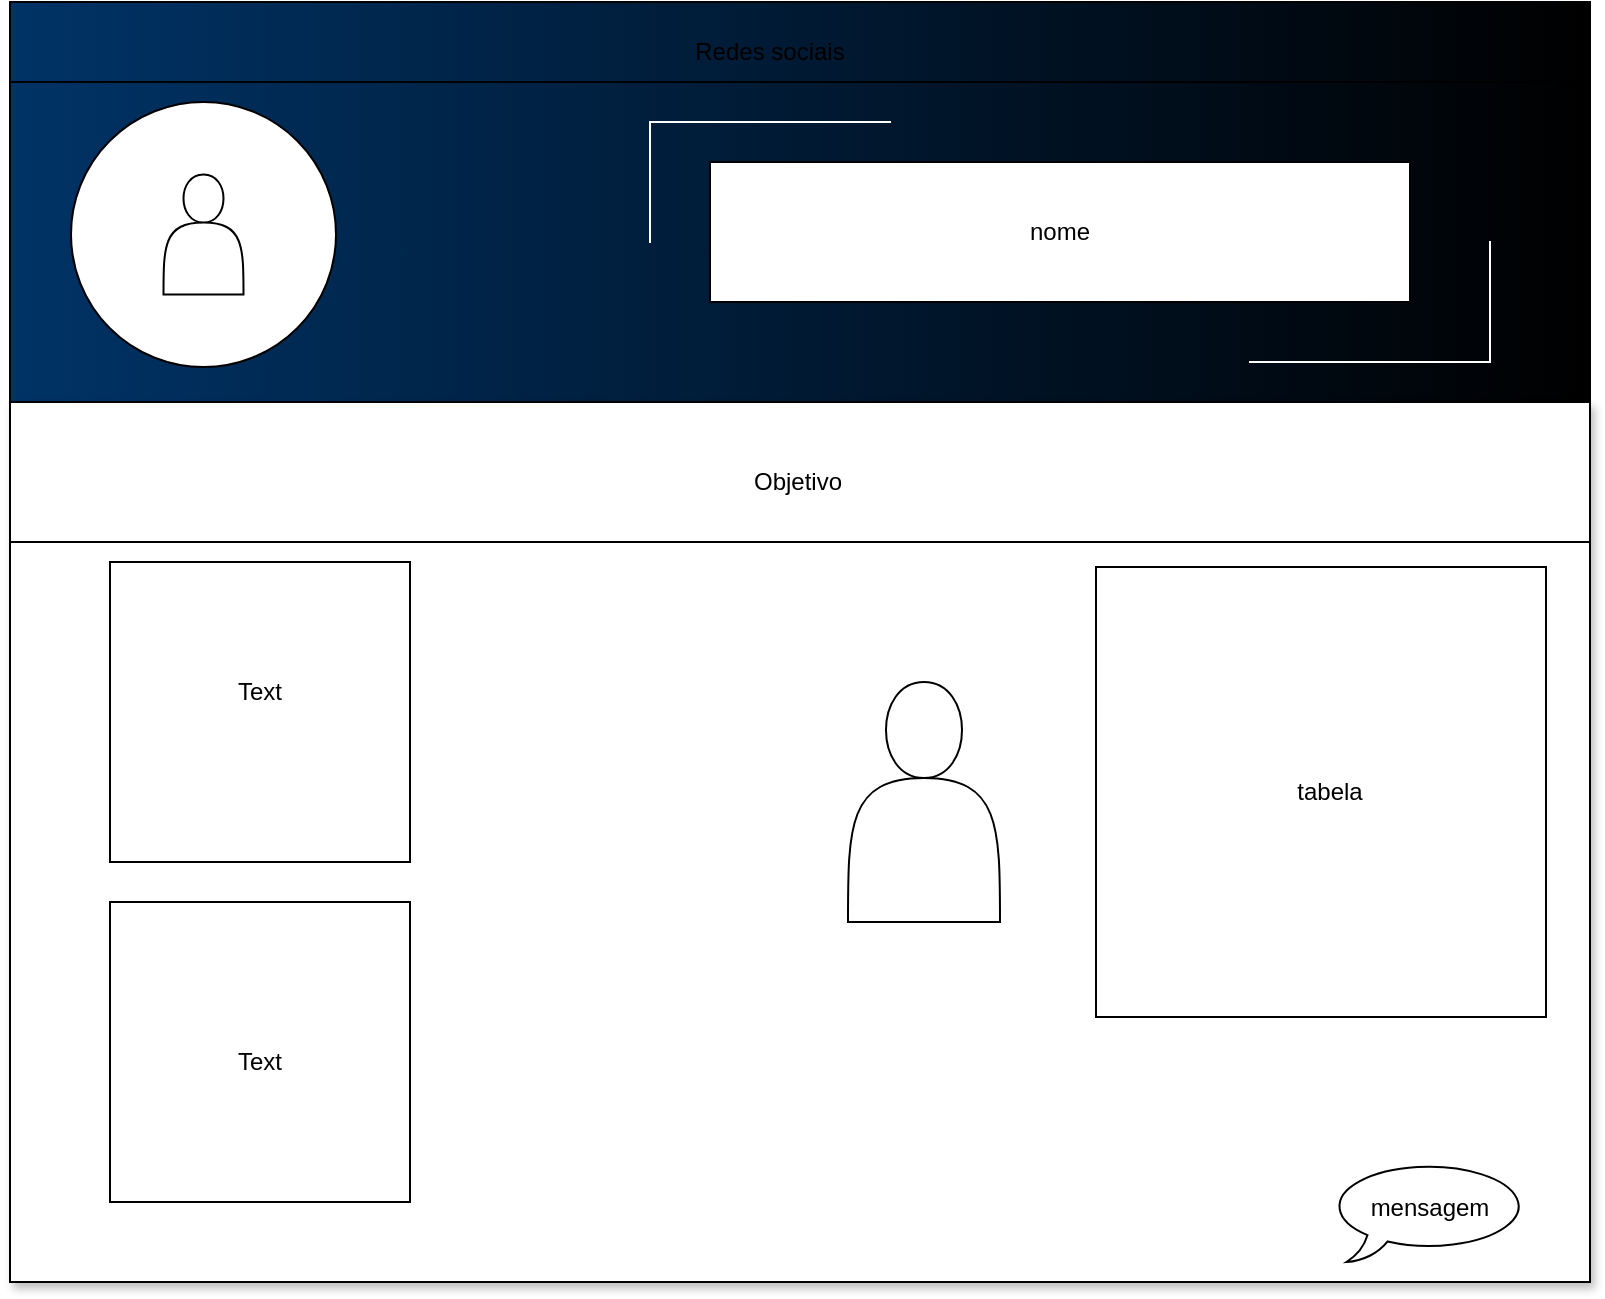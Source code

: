 <mxfile version="24.0.4" type="device">
  <diagram name="Página-1" id="SlJShpsi1j3gaMoGlSiY">
    <mxGraphModel dx="880" dy="470" grid="1" gridSize="10" guides="1" tooltips="1" connect="1" arrows="1" fold="1" page="1" pageScale="1" pageWidth="827" pageHeight="1169" math="0" shadow="0">
      <root>
        <mxCell id="0" />
        <mxCell id="1" parent="0" />
        <mxCell id="k0nVLyPXT_qbtcBdRxdq-1" value="" style="rounded=0;whiteSpace=wrap;html=1;gradientColor=#000000;fillColor=#003366;gradientDirection=east;" vertex="1" parent="1">
          <mxGeometry x="20" y="40" width="790" height="540" as="geometry" />
        </mxCell>
        <mxCell id="k0nVLyPXT_qbtcBdRxdq-3" value="" style="rounded=0;whiteSpace=wrap;html=1;gradientColor=#003366;fillColor=#000000;gradientDirection=west;" vertex="1" parent="1">
          <mxGeometry x="20" y="80" width="790" height="160" as="geometry" />
        </mxCell>
        <mxCell id="k0nVLyPXT_qbtcBdRxdq-5" value="" style="ellipse;whiteSpace=wrap;html=1;aspect=fixed;" vertex="1" parent="1">
          <mxGeometry x="50.5" y="90" width="132.5" height="132.5" as="geometry" />
        </mxCell>
        <mxCell id="k0nVLyPXT_qbtcBdRxdq-6" value="" style="shape=actor;whiteSpace=wrap;html=1;" vertex="1" parent="1">
          <mxGeometry x="96.75" y="126.25" width="40" height="60" as="geometry" />
        </mxCell>
        <mxCell id="k0nVLyPXT_qbtcBdRxdq-11" value="Text" style="text;html=1;align=center;verticalAlign=middle;whiteSpace=wrap;rounded=0;" vertex="1" parent="1">
          <mxGeometry x="530" y="141.25" width="60" height="30" as="geometry" />
        </mxCell>
        <mxCell id="k0nVLyPXT_qbtcBdRxdq-12" value="" style="rounded=0;whiteSpace=wrap;html=1;" vertex="1" parent="1">
          <mxGeometry x="370" y="120" width="350" height="70" as="geometry" />
        </mxCell>
        <mxCell id="k0nVLyPXT_qbtcBdRxdq-13" value="nome" style="text;html=1;align=center;verticalAlign=middle;whiteSpace=wrap;rounded=0;" vertex="1" parent="1">
          <mxGeometry x="515" y="140" width="60" height="30" as="geometry" />
        </mxCell>
        <mxCell id="k0nVLyPXT_qbtcBdRxdq-14" value="Redes sociais" style="text;html=1;align=center;verticalAlign=middle;whiteSpace=wrap;rounded=0;" vertex="1" parent="1">
          <mxGeometry x="330" y="50" width="140" height="30" as="geometry" />
        </mxCell>
        <mxCell id="k0nVLyPXT_qbtcBdRxdq-16" value="" style="shape=partialRectangle;whiteSpace=wrap;html=1;bottom=0;right=0;fillColor=none;strokeColor=#FFFFFF;" vertex="1" parent="1">
          <mxGeometry x="340" y="100" width="120" height="60" as="geometry" />
        </mxCell>
        <mxCell id="k0nVLyPXT_qbtcBdRxdq-17" value="" style="shape=partialRectangle;whiteSpace=wrap;html=1;top=0;left=0;fillColor=none;strokeColor=#FFFFFF;" vertex="1" parent="1">
          <mxGeometry x="640" y="160" width="120" height="60" as="geometry" />
        </mxCell>
        <mxCell id="k0nVLyPXT_qbtcBdRxdq-18" value="" style="rounded=0;whiteSpace=wrap;html=1;glass=0;shadow=1;textShadow=1;gradientColor=none;" vertex="1" parent="1">
          <mxGeometry x="20" y="240" width="790" height="440" as="geometry" />
        </mxCell>
        <mxCell id="k0nVLyPXT_qbtcBdRxdq-20" value="" style="rounded=0;whiteSpace=wrap;html=1;" vertex="1" parent="1">
          <mxGeometry x="20" y="240" width="790" height="70" as="geometry" />
        </mxCell>
        <mxCell id="k0nVLyPXT_qbtcBdRxdq-21" value="Objetivo" style="text;html=1;align=center;verticalAlign=middle;whiteSpace=wrap;rounded=0;" vertex="1" parent="1">
          <mxGeometry x="384" y="265" width="60" height="30" as="geometry" />
        </mxCell>
        <mxCell id="k0nVLyPXT_qbtcBdRxdq-22" value="" style="whiteSpace=wrap;html=1;aspect=fixed;" vertex="1" parent="1">
          <mxGeometry x="70" y="320" width="150" height="150" as="geometry" />
        </mxCell>
        <mxCell id="k0nVLyPXT_qbtcBdRxdq-23" value="" style="whiteSpace=wrap;html=1;aspect=fixed;" vertex="1" parent="1">
          <mxGeometry x="70" y="490" width="150" height="150" as="geometry" />
        </mxCell>
        <mxCell id="k0nVLyPXT_qbtcBdRxdq-24" value="" style="whiteSpace=wrap;html=1;shape=mxgraph.basic.oval_callout" vertex="1" parent="1">
          <mxGeometry x="680" y="620" width="100" height="50" as="geometry" />
        </mxCell>
        <mxCell id="k0nVLyPXT_qbtcBdRxdq-25" value="mensagem" style="text;html=1;align=center;verticalAlign=middle;whiteSpace=wrap;rounded=0;" vertex="1" parent="1">
          <mxGeometry x="705" y="630" width="50" height="25" as="geometry" />
        </mxCell>
        <mxCell id="k0nVLyPXT_qbtcBdRxdq-26" value="Text" style="text;html=1;align=center;verticalAlign=middle;whiteSpace=wrap;rounded=0;" vertex="1" parent="1">
          <mxGeometry x="115" y="370" width="60" height="30" as="geometry" />
        </mxCell>
        <mxCell id="k0nVLyPXT_qbtcBdRxdq-27" value="Text" style="text;html=1;align=center;verticalAlign=middle;whiteSpace=wrap;rounded=0;" vertex="1" parent="1">
          <mxGeometry x="115" y="555" width="60" height="30" as="geometry" />
        </mxCell>
        <mxCell id="k0nVLyPXT_qbtcBdRxdq-29" value="" style="whiteSpace=wrap;html=1;aspect=fixed;" vertex="1" parent="1">
          <mxGeometry x="563" y="322.5" width="225" height="225" as="geometry" />
        </mxCell>
        <mxCell id="k0nVLyPXT_qbtcBdRxdq-30" value="tabela" style="text;html=1;align=center;verticalAlign=middle;whiteSpace=wrap;rounded=0;" vertex="1" parent="1">
          <mxGeometry x="650" y="420" width="60" height="30" as="geometry" />
        </mxCell>
        <mxCell id="k0nVLyPXT_qbtcBdRxdq-31" value="" style="shape=actor;whiteSpace=wrap;html=1;" vertex="1" parent="1">
          <mxGeometry x="439" y="380" width="76" height="120" as="geometry" />
        </mxCell>
      </root>
    </mxGraphModel>
  </diagram>
</mxfile>
